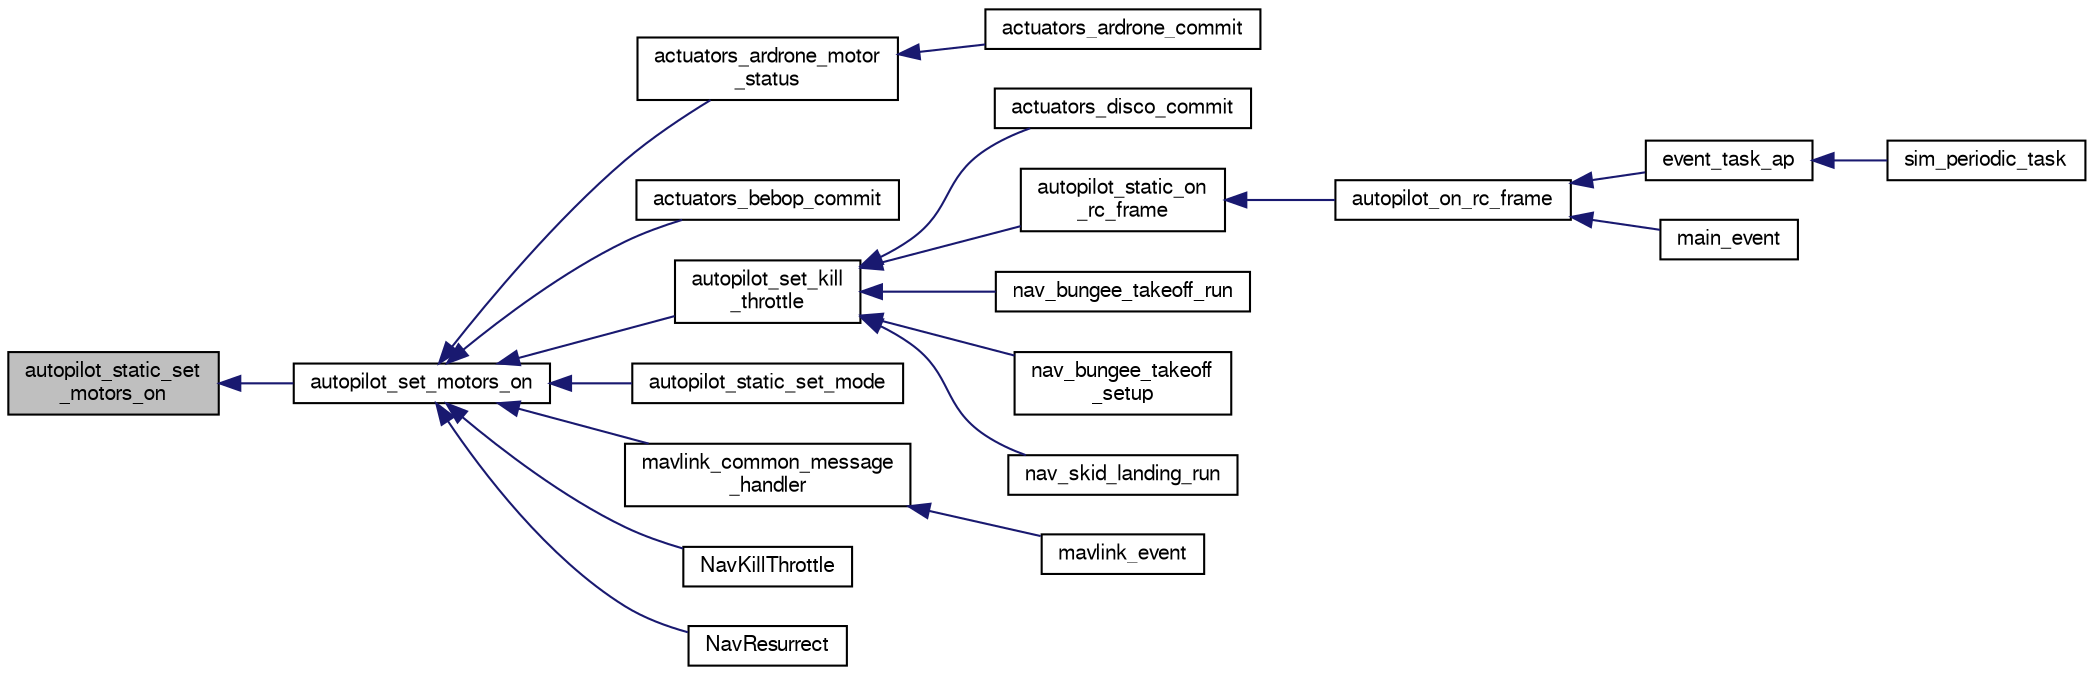 digraph "autopilot_static_set_motors_on"
{
  edge [fontname="FreeSans",fontsize="10",labelfontname="FreeSans",labelfontsize="10"];
  node [fontname="FreeSans",fontsize="10",shape=record];
  rankdir="LR";
  Node1 [label="autopilot_static_set\l_motors_on",height=0.2,width=0.4,color="black", fillcolor="grey75", style="filled", fontcolor="black"];
  Node1 -> Node2 [dir="back",color="midnightblue",fontsize="10",style="solid",fontname="FreeSans"];
  Node2 [label="autopilot_set_motors_on",height=0.2,width=0.4,color="black", fillcolor="white", style="filled",URL="$autopilot_8h.html#a984f4d5c6b86649c92c12acff12025f5",tooltip="Start or stop motors May have no effect if motors has auto-start based on throttle setpoint..."];
  Node2 -> Node3 [dir="back",color="midnightblue",fontsize="10",style="solid",fontname="FreeSans"];
  Node3 [label="actuators_ardrone_motor\l_status",height=0.2,width=0.4,color="black", fillcolor="white", style="filled",URL="$boards_2ardrone_2actuators_8c.html#ad8d796514edd55dd0f4a2134fd83f691"];
  Node3 -> Node4 [dir="back",color="midnightblue",fontsize="10",style="solid",fontname="FreeSans"];
  Node4 [label="actuators_ardrone_commit",height=0.2,width=0.4,color="black", fillcolor="white", style="filled",URL="$boards_2ardrone_2actuators_8h.html#a1e5faec000e4e1602bba080db2aec27c"];
  Node2 -> Node5 [dir="back",color="midnightblue",fontsize="10",style="solid",fontname="FreeSans"];
  Node5 [label="actuators_bebop_commit",height=0.2,width=0.4,color="black", fillcolor="white", style="filled",URL="$boards_2bebop_2actuators_8h.html#ad8f645b7663a54e01ba60403a1e45645"];
  Node2 -> Node6 [dir="back",color="midnightblue",fontsize="10",style="solid",fontname="FreeSans"];
  Node6 [label="autopilot_set_kill\l_throttle",height=0.2,width=0.4,color="black", fillcolor="white", style="filled",URL="$autopilot_8h.html#ab83712cb24bab637f3f254d4a96ada1e",tooltip="Enable or disable motor control from autopilot Also provide macro for dl_setting backward compatibili..."];
  Node6 -> Node7 [dir="back",color="midnightblue",fontsize="10",style="solid",fontname="FreeSans"];
  Node7 [label="actuators_disco_commit",height=0.2,width=0.4,color="black", fillcolor="white", style="filled",URL="$boards_2disco_2actuators_8h.html#a0181db6b0eea7688d52e6b73b141549b"];
  Node6 -> Node8 [dir="back",color="midnightblue",fontsize="10",style="solid",fontname="FreeSans"];
  Node8 [label="autopilot_static_on\l_rc_frame",height=0.2,width=0.4,color="black", fillcolor="white", style="filled",URL="$rotorcraft_2autopilot__static_8h.html#af48775939dfa2cf7533658fb85851a35",tooltip="Function to be called when a message from FBW is available. "];
  Node8 -> Node9 [dir="back",color="midnightblue",fontsize="10",style="solid",fontname="FreeSans"];
  Node9 [label="autopilot_on_rc_frame",height=0.2,width=0.4,color="black", fillcolor="white", style="filled",URL="$autopilot_8h.html#a7339f5741706cb9c2e2186b1174cc770",tooltip="Autopilot RC input event hadler. "];
  Node9 -> Node10 [dir="back",color="midnightblue",fontsize="10",style="solid",fontname="FreeSans"];
  Node10 [label="event_task_ap",height=0.2,width=0.4,color="black", fillcolor="white", style="filled",URL="$fixedwing_2main__ap_8h.html#a2b4e383f6a21da5bad019df0b3891508"];
  Node10 -> Node11 [dir="back",color="midnightblue",fontsize="10",style="solid",fontname="FreeSans"];
  Node11 [label="sim_periodic_task",height=0.2,width=0.4,color="black", fillcolor="white", style="filled",URL="$sim__ap_8c.html#a4f982dacbb35ccfc3e0fcaa64156a2a0"];
  Node9 -> Node12 [dir="back",color="midnightblue",fontsize="10",style="solid",fontname="FreeSans"];
  Node12 [label="main_event",height=0.2,width=0.4,color="black", fillcolor="white", style="filled",URL="$rover_2main__ap_8h.html#ad0fb4f12833cb2f0b4c69fa317ea24d9"];
  Node6 -> Node13 [dir="back",color="midnightblue",fontsize="10",style="solid",fontname="FreeSans"];
  Node13 [label="nav_bungee_takeoff_run",height=0.2,width=0.4,color="black", fillcolor="white", style="filled",URL="$nav__bungee__takeoff_8h.html#a22d08b651b3b72cf70e44c2d9b14b6f3",tooltip="Bungee takeoff run function. "];
  Node6 -> Node14 [dir="back",color="midnightblue",fontsize="10",style="solid",fontname="FreeSans"];
  Node14 [label="nav_bungee_takeoff\l_setup",height=0.2,width=0.4,color="black", fillcolor="white", style="filled",URL="$nav__bungee__takeoff_8h.html#a81fb1ff1aa94a36356fd9ed6e2c72c61",tooltip="Initialization function. "];
  Node6 -> Node15 [dir="back",color="midnightblue",fontsize="10",style="solid",fontname="FreeSans"];
  Node15 [label="nav_skid_landing_run",height=0.2,width=0.4,color="black", fillcolor="white", style="filled",URL="$nav__skid__landing_8h.html#a1da9c6326a3875826fe10de3b880f04c"];
  Node2 -> Node16 [dir="back",color="midnightblue",fontsize="10",style="solid",fontname="FreeSans"];
  Node16 [label="autopilot_static_set_mode",height=0.2,width=0.4,color="black", fillcolor="white", style="filled",URL="$rotorcraft_2autopilot__static_8c.html#af7eb08dcaaeb9f55fe1b77230b0e78c3"];
  Node2 -> Node17 [dir="back",color="midnightblue",fontsize="10",style="solid",fontname="FreeSans"];
  Node17 [label="mavlink_common_message\l_handler",height=0.2,width=0.4,color="black", fillcolor="white", style="filled",URL="$mavlink_8c.html#a92b02fdeb899791573ef52506deb653c"];
  Node17 -> Node18 [dir="back",color="midnightblue",fontsize="10",style="solid",fontname="FreeSans"];
  Node18 [label="mavlink_event",height=0.2,width=0.4,color="black", fillcolor="white", style="filled",URL="$mavlink_8h.html#aca06c0aea877a0d9c57a5e16cee711d7",tooltip="Event MAVLink calls. "];
  Node2 -> Node19 [dir="back",color="midnightblue",fontsize="10",style="solid",fontname="FreeSans"];
  Node19 [label="NavKillThrottle",height=0.2,width=0.4,color="black", fillcolor="white", style="filled",URL="$rotorcraft_2navigation_8h.html#abb5b5b70fd1fe437f42847bb103aa952"];
  Node2 -> Node20 [dir="back",color="midnightblue",fontsize="10",style="solid",fontname="FreeSans"];
  Node20 [label="NavResurrect",height=0.2,width=0.4,color="black", fillcolor="white", style="filled",URL="$rotorcraft_2navigation_8h.html#abf64106cb814fd5078fba37a4bc6bc65"];
}
